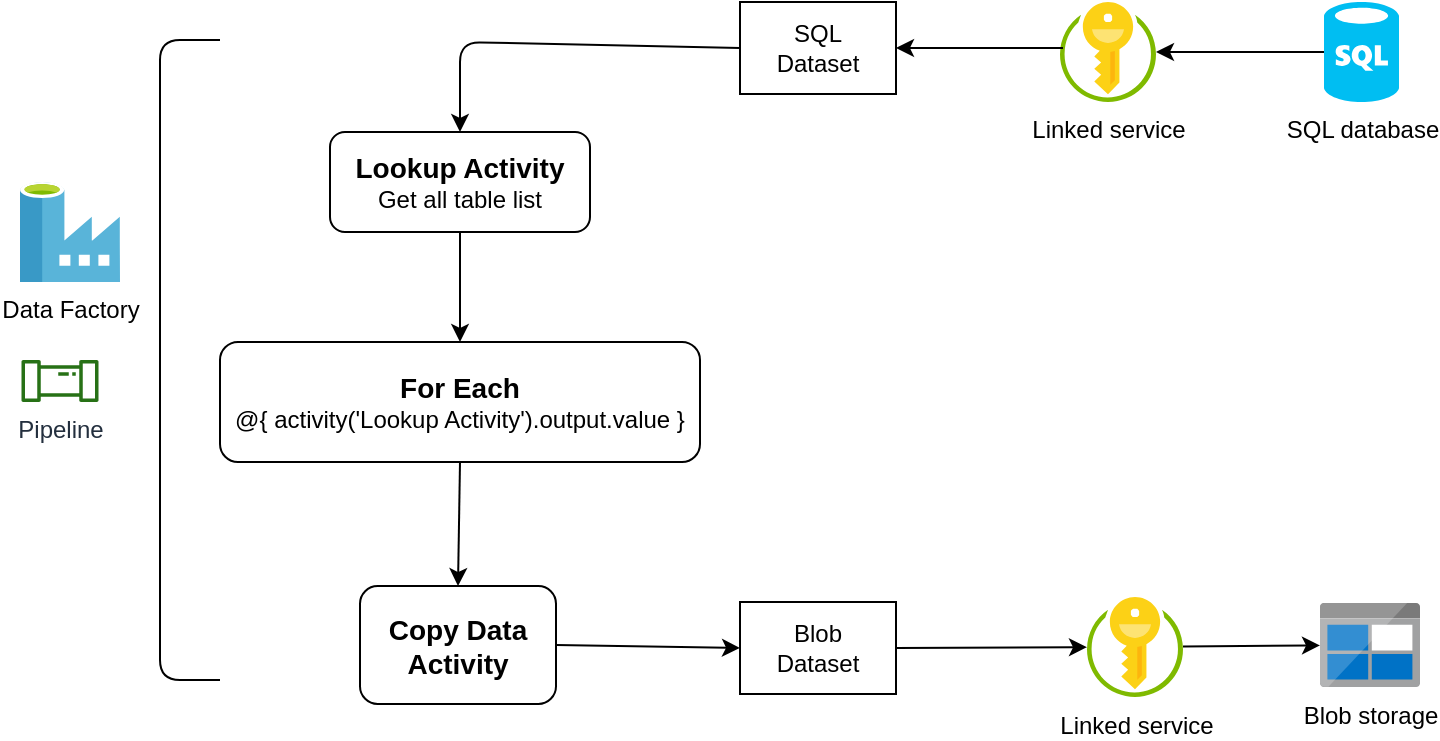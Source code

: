<mxfile version="12.1.3" type="device" pages="1"><diagram id="yCmX-xujGOMfW5xIy902" name="Page-1"><mxGraphModel dx="1408" dy="602" grid="1" gridSize="10" guides="1" tooltips="1" connect="1" arrows="1" fold="1" page="1" pageScale="1" pageWidth="850" pageHeight="1100" math="0" shadow="0"><root><mxCell id="0"/><mxCell id="1" parent="0"/><mxCell id="DEsL9tstBfz1AhegbrWv-2" value="&lt;div&gt;SQL database&lt;/div&gt;" style="verticalLabelPosition=bottom;html=1;verticalAlign=top;align=center;strokeColor=none;fillColor=#00BEF2;shape=mxgraph.azure.sql_database;" parent="1" vertex="1"><mxGeometry x="712" y="20" width="37.5" height="50" as="geometry"/></mxCell><mxCell id="DEsL9tstBfz1AhegbrWv-7" value="Linked service" style="aspect=fixed;html=1;points=[];align=center;image;fontSize=12;image=img/lib/mscae/Key_Vaults.svg;" parent="1" vertex="1"><mxGeometry x="580" y="20" width="48" height="50" as="geometry"/></mxCell><mxCell id="DEsL9tstBfz1AhegbrWv-10" value="" style="endArrow=classic;html=1;entryX=0.5;entryY=0;entryDx=0;entryDy=0;exitX=0;exitY=0.5;exitDx=0;exitDy=0;" parent="1" source="ocz6zjv2_QDGLuY2gOu5-5" target="DEsL9tstBfz1AhegbrWv-15" edge="1"><mxGeometry width="50" height="50" relative="1" as="geometry"><mxPoint x="416" y="43.799" as="sourcePoint"/><mxPoint x="280" y="80" as="targetPoint"/><Array as="points"><mxPoint x="280" y="40"/></Array></mxGeometry></mxCell><mxCell id="DEsL9tstBfz1AhegbrWv-12" value="" style="endArrow=classic;html=1;exitX=0.5;exitY=1;exitDx=0;exitDy=0;entryX=0.5;entryY=0;entryDx=0;entryDy=0;" parent="1" source="DEsL9tstBfz1AhegbrWv-15" target="DEsL9tstBfz1AhegbrWv-19" edge="1"><mxGeometry width="50" height="50" relative="1" as="geometry"><mxPoint x="280" y="140" as="sourcePoint"/><mxPoint x="280" y="210" as="targetPoint"/></mxGeometry></mxCell><mxCell id="DEsL9tstBfz1AhegbrWv-15" value="&lt;div&gt;&lt;br&gt;&lt;/div&gt;&lt;div style=&quot;font-size: 14px&quot;&gt;&lt;font style=&quot;font-size: 14px&quot;&gt;&lt;b&gt;Lookup Activity&lt;br&gt;&lt;/b&gt;&lt;/font&gt;&lt;/div&gt;&lt;div&gt;Get all table list&lt;br&gt;&lt;/div&gt;&lt;div&gt;&lt;br&gt;&lt;/div&gt;" style="rounded=1;whiteSpace=wrap;html=1;" parent="1" vertex="1"><mxGeometry x="215" y="85" width="130" height="50" as="geometry"/></mxCell><mxCell id="DEsL9tstBfz1AhegbrWv-17" value="Pipeline" style="outlineConnect=0;fontColor=#232F3E;gradientColor=none;fillColor=#277116;strokeColor=none;dashed=0;verticalLabelPosition=bottom;verticalAlign=top;align=center;html=1;fontSize=12;fontStyle=0;aspect=fixed;pointerEvents=1;shape=mxgraph.aws4.iot_analytics_pipeline;" parent="1" vertex="1"><mxGeometry x="60" y="199" width="40" height="21" as="geometry"/></mxCell><mxCell id="DEsL9tstBfz1AhegbrWv-19" value="&lt;div&gt;&lt;font size=&quot;1&quot;&gt;&lt;b style=&quot;font-size: 14px&quot;&gt;For Each&lt;/b&gt;&lt;/font&gt;&lt;/div&gt;&lt;div&gt;@{ activity('Lookup Activity').output.value }&lt;br&gt;&lt;/div&gt;" style="rounded=1;whiteSpace=wrap;html=1;" parent="1" vertex="1"><mxGeometry x="160" y="190" width="240" height="60" as="geometry"/></mxCell><mxCell id="DEsL9tstBfz1AhegbrWv-22" value="Linked service" style="aspect=fixed;html=1;points=[];align=center;image;fontSize=12;image=img/lib/mscae/Key_Vaults.svg;" parent="1" vertex="1"><mxGeometry x="593.5" y="317.5" width="48" height="50" as="geometry"/></mxCell><mxCell id="DEsL9tstBfz1AhegbrWv-23" value="Blob storage" style="aspect=fixed;html=1;points=[];align=center;image;fontSize=12;image=img/lib/mscae/BlobBlock.svg;" parent="1" vertex="1"><mxGeometry x="710" y="320.5" width="50" height="42" as="geometry"/></mxCell><mxCell id="DEsL9tstBfz1AhegbrWv-24" value="&lt;div&gt;Blob&lt;/div&gt;&lt;div&gt;Dataset&lt;br&gt;&lt;/div&gt;" style="rounded=0;whiteSpace=wrap;html=1;" parent="1" vertex="1"><mxGeometry x="420" y="320" width="78" height="46" as="geometry"/></mxCell><mxCell id="DEsL9tstBfz1AhegbrWv-25" value="" style="endArrow=classic;html=1;entryX=0;entryY=0.5;entryDx=0;entryDy=0;exitX=1;exitY=0.5;exitDx=0;exitDy=0;" parent="1" source="DEsL9tstBfz1AhegbrWv-28" target="DEsL9tstBfz1AhegbrWv-24" edge="1"><mxGeometry width="50" height="50" relative="1" as="geometry"><mxPoint x="160" y="360" as="sourcePoint"/><mxPoint x="210" y="310" as="targetPoint"/></mxGeometry></mxCell><mxCell id="DEsL9tstBfz1AhegbrWv-26" value="" style="endArrow=classic;html=1;exitX=1;exitY=0.5;exitDx=0;exitDy=0;" parent="1" source="DEsL9tstBfz1AhegbrWv-24" target="DEsL9tstBfz1AhegbrWv-22" edge="1"><mxGeometry width="50" height="50" relative="1" as="geometry"><mxPoint x="160" y="360" as="sourcePoint"/><mxPoint x="210" y="310" as="targetPoint"/></mxGeometry></mxCell><mxCell id="DEsL9tstBfz1AhegbrWv-27" value="" style="endArrow=classic;html=1;" parent="1" source="DEsL9tstBfz1AhegbrWv-22" target="DEsL9tstBfz1AhegbrWv-23" edge="1"><mxGeometry width="50" height="50" relative="1" as="geometry"><mxPoint x="710" y="280" as="sourcePoint"/><mxPoint x="650" y="251" as="targetPoint"/></mxGeometry></mxCell><mxCell id="DEsL9tstBfz1AhegbrWv-28" value="&lt;div&gt;&lt;font style=&quot;font-size: 14px&quot;&gt;&lt;b&gt;Copy Data&lt;/b&gt;&lt;br&gt;&lt;/font&gt;&lt;/div&gt;&lt;div style=&quot;font-size: 14px&quot;&gt;&lt;b&gt;Activity&lt;/b&gt;&lt;br&gt;&lt;font style=&quot;font-size: 14px&quot;&gt;&lt;/font&gt;&lt;/div&gt;" style="rounded=1;whiteSpace=wrap;html=1;" parent="1" vertex="1"><mxGeometry x="230" y="312" width="98" height="59" as="geometry"/></mxCell><mxCell id="DEsL9tstBfz1AhegbrWv-30" value="" style="endArrow=classic;html=1;exitX=0.5;exitY=1;exitDx=0;exitDy=0;entryX=0.5;entryY=0;entryDx=0;entryDy=0;" parent="1" source="DEsL9tstBfz1AhegbrWv-19" target="DEsL9tstBfz1AhegbrWv-28" edge="1"><mxGeometry width="50" height="50" relative="1" as="geometry"><mxPoint x="160" y="450" as="sourcePoint"/><mxPoint x="210" y="400" as="targetPoint"/></mxGeometry></mxCell><mxCell id="DEsL9tstBfz1AhegbrWv-31" value="" style="endArrow=none;html=1;" parent="1" edge="1"><mxGeometry width="50" height="50" relative="1" as="geometry"><mxPoint x="160" y="359" as="sourcePoint"/><mxPoint x="160" y="39" as="targetPoint"/><Array as="points"><mxPoint x="130" y="359"/><mxPoint x="130" y="39"/></Array></mxGeometry></mxCell><mxCell id="ocz6zjv2_QDGLuY2gOu5-2" value="" style="endArrow=classic;html=1;exitX=0.031;exitY=0.46;exitDx=0;exitDy=0;exitPerimeter=0;" edge="1" parent="1" source="DEsL9tstBfz1AhegbrWv-7" target="ocz6zjv2_QDGLuY2gOu5-5"><mxGeometry width="50" height="50" relative="1" as="geometry"><mxPoint x="50" y="460" as="sourcePoint"/><mxPoint x="502" y="44.298" as="targetPoint"/></mxGeometry></mxCell><mxCell id="ocz6zjv2_QDGLuY2gOu5-3" value="" style="endArrow=classic;html=1;exitX=0;exitY=0.5;exitDx=0;exitDy=0;exitPerimeter=0;" edge="1" parent="1" source="DEsL9tstBfz1AhegbrWv-2" target="DEsL9tstBfz1AhegbrWv-7"><mxGeometry width="50" height="50" relative="1" as="geometry"><mxPoint x="670" y="60" as="sourcePoint"/><mxPoint x="100" y="410" as="targetPoint"/></mxGeometry></mxCell><mxCell id="ocz6zjv2_QDGLuY2gOu5-4" value="Data Factory" style="aspect=fixed;html=1;points=[];align=center;image;fontSize=12;image=img/lib/mscae/Data_Factory.svg;" vertex="1" parent="1"><mxGeometry x="60" y="110" width="50" height="50" as="geometry"/></mxCell><mxCell id="ocz6zjv2_QDGLuY2gOu5-5" value="&lt;div&gt;SQL&lt;br&gt;&lt;/div&gt;&lt;div&gt;Dataset&lt;br&gt;&lt;/div&gt;" style="rounded=0;whiteSpace=wrap;html=1;" vertex="1" parent="1"><mxGeometry x="420" y="20" width="78" height="46" as="geometry"/></mxCell></root></mxGraphModel></diagram></mxfile>